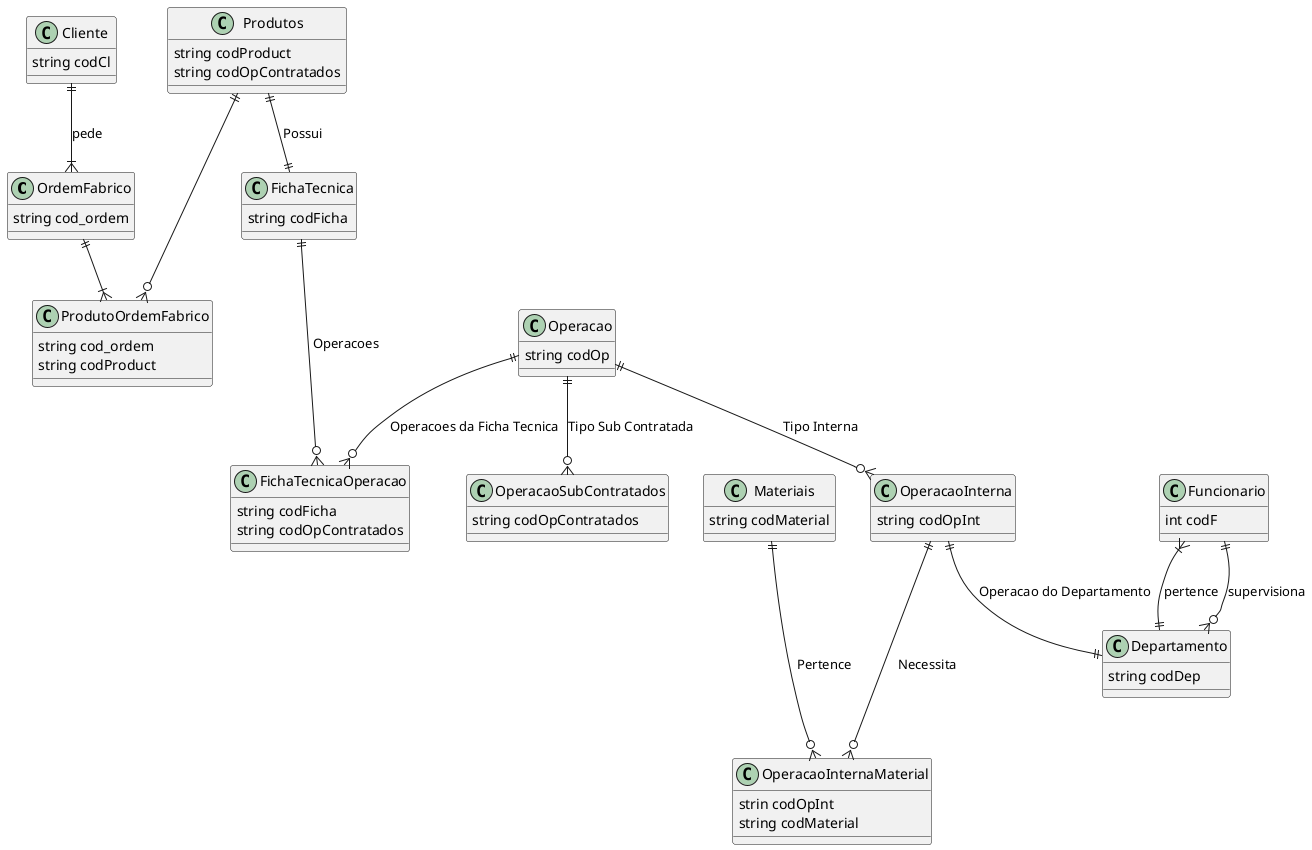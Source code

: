 @startuml tableBD
/'
Meter tabela de fornecedor 
ligado aos Materias e 
OperacaoSubContratada
'/

/'
Agregações:
Funcionario com Departamento
Departamento com OperaçãoInterna
FichaTecnica com Operacao

Composições:
Produto com Ordem de fabrico
Cliente com Ordem de fabrico
Produto com Ficha Tecnica
OperacaoSubContratada com Operacao
OperacaoInterna com Operacao
'/

/'
Define os produtos a fabricar,
Quantidades necessárias
Prazos de conclusão
'/
class OrdemFabrico {
    string cod_ordem
}   

class Produtos {
    string codProduct
    string codOpContratados
}

class ProdutoOrdemFabrico {
    string cod_ordem
    string codProduct
}

/'
Conjunto de operações necessarias para a produção
de um produto
'/
class FichaTecnica {
    string codFicha
}

class FichaTecnicaOperacao {
    string codFicha
    string codOpContratados
}


/'
Materias utilizados nas operacoes;
'/
class Materiais {
    string codMaterial 
}

/'
Parceiro externo que pode desenvolver uma operação
Ver se apenas um subContratado pode fazer uma e so uma operação
'/
class Operacao {
    string codOp
}

class OperacaoSubContratados {
    string codOpContratados
}

/'Operacoes feitas pelo propria empresa'/
class OperacaoInterna {
    string codOpInt
}

class OperacaoInternaMaterial {
    strin codOpInt
    string codMaterial
}

/'Extras se quissermos complicar'/

/'Setor da fabrica responsável por uma determinada
operacao'/
class Departamento {
    string codDep
}

/'
Funcionario da fabrica, que faz parte de um setor
'/
class Funcionario {
    int codF
}

class Cliente {
    string codCl
}

/'
Relacionamento dos Funcionarios
'/
Funcionario }|--|| Departamento: pertence
Funcionario ||--o{ Departamento: supervisiona 


/'
Relacionamento Operacao
'/
Operacao ||--o{ OperacaoInterna: Tipo Interna
Operacao ||--o{ OperacaoSubContratados: Tipo Sub Contratada
Operacao ||--o{ FichaTecnicaOperacao: Operacoes da Ficha Tecnica
/'

Relacionamento das Operacoes Interna
'/
OperacaoInterna ||--|| Departamento: Operacao do Departamento
OperacaoInterna ||---o{ OperacaoInternaMaterial: Necessita

/'
Relacionamento Materiais
'/
Materiais ||---o{ OperacaoInternaMaterial: Pertence

/'
Relacionamento da Ficha Tecnica
'/

FichaTecnica ||---o{ FichaTecnicaOperacao: Operacoes
/'
Relacionamentos do Produto
'/
Produtos ||--|| FichaTecnica: Possui
Produtos ||---o{ProdutoOrdemFabrico

/'
Relacionamento Ordem Fabrico
'/
OrdemFabrico ||--|{ ProdutoOrdemFabrico
Cliente ||--|{ OrdemFabrico: pede
@enduml